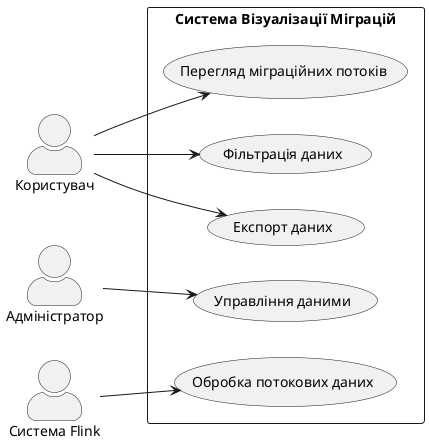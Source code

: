 @startuml Use-Case Diagram
left to right direction
skinparam packageStyle rectangle
skinparam actorStyle awesome

actor "Користувач" as User
actor "Адміністратор" as Admin
actor "Система Flink" as Flink

rectangle "Система Візуалізації Міграцій" {
  usecase "Перегляд міграційних потоків" as UC1
  usecase "Фільтрація даних" as UC2
  usecase "Експорт даних" as UC3
  usecase "Управління даними" as UC4
  usecase "Обробка потокових даних" as UC5
}

User --> UC1
User --> UC2
User --> UC3
Admin --> UC4
Flink --> UC5
@enduml

@startuml Package Diagram
skinparam packageStyle rectangle
skinparam componentStyle rectangle

package "Frontend" {
  [Web Interface]
  [Data Visualization]
  [User Management]
}

package "Backend" {
  [API Layer]
  [Business Logic]
  [Data Processing]
}

package "Flink" {
  [Stream Processing]
  [Kafka Connector]
}

package "Database" {
  [Neo4j]
}

[Web Interface] --> [API Layer]
[API Layer] --> [Business Logic]
[Business Logic] --> [Data Processing]
[Data Processing] --> [Neo4j]
[Stream Processing] --> [Kafka Connector]
[Kafka Connector] --> [Data Processing]
@enduml

@startuml Component Diagram
skinparam componentStyle rectangle

component "Frontend" as FE {
  [Web Interface]
  [Data Visualization]
}

component "Backend API" as BE {
  [REST API]
  [GraphQL API]
}

component "Stream Processing" as SP {
  [Flink Job]
  [Kafka Consumer]
}

component "Database" as DB {
  [Neo4j]
}

[Web Interface] --> [REST API]
[Web Interface] --> [GraphQL API]
[REST API] --> [Flink Job]
[GraphQL API] --> [Neo4j]
[Flink Job] --> [Kafka Consumer]
[Kafka Consumer] --> [Neo4j]
@enduml

@startuml Sequence Diagram
actor User
participant "Frontend" as FE
participant "Backend API" as BE
participant "Flink" as FL
participant "Neo4j" as DB

User -> FE: Запит на дані міграції
FE -> BE: HTTP/GraphQL запит
BE -> FL: Запит на обробку даних
FL -> DB: Читання даних
DB --> FL: Відповідь з даними
FL --> BE: Оброблені дані
BE --> FE: Відповідь API
FE --> User: Відображення даних
@enduml

@startuml Process Diagram
start
:Отримання потокових даних;
fork
  :Обробка даних Flink;
fork again
  :Збереження в Neo4j;
fork again
  :Візуалізація даних;
end fork
:Оновлення інтерфейсу;
stop
@enduml 
